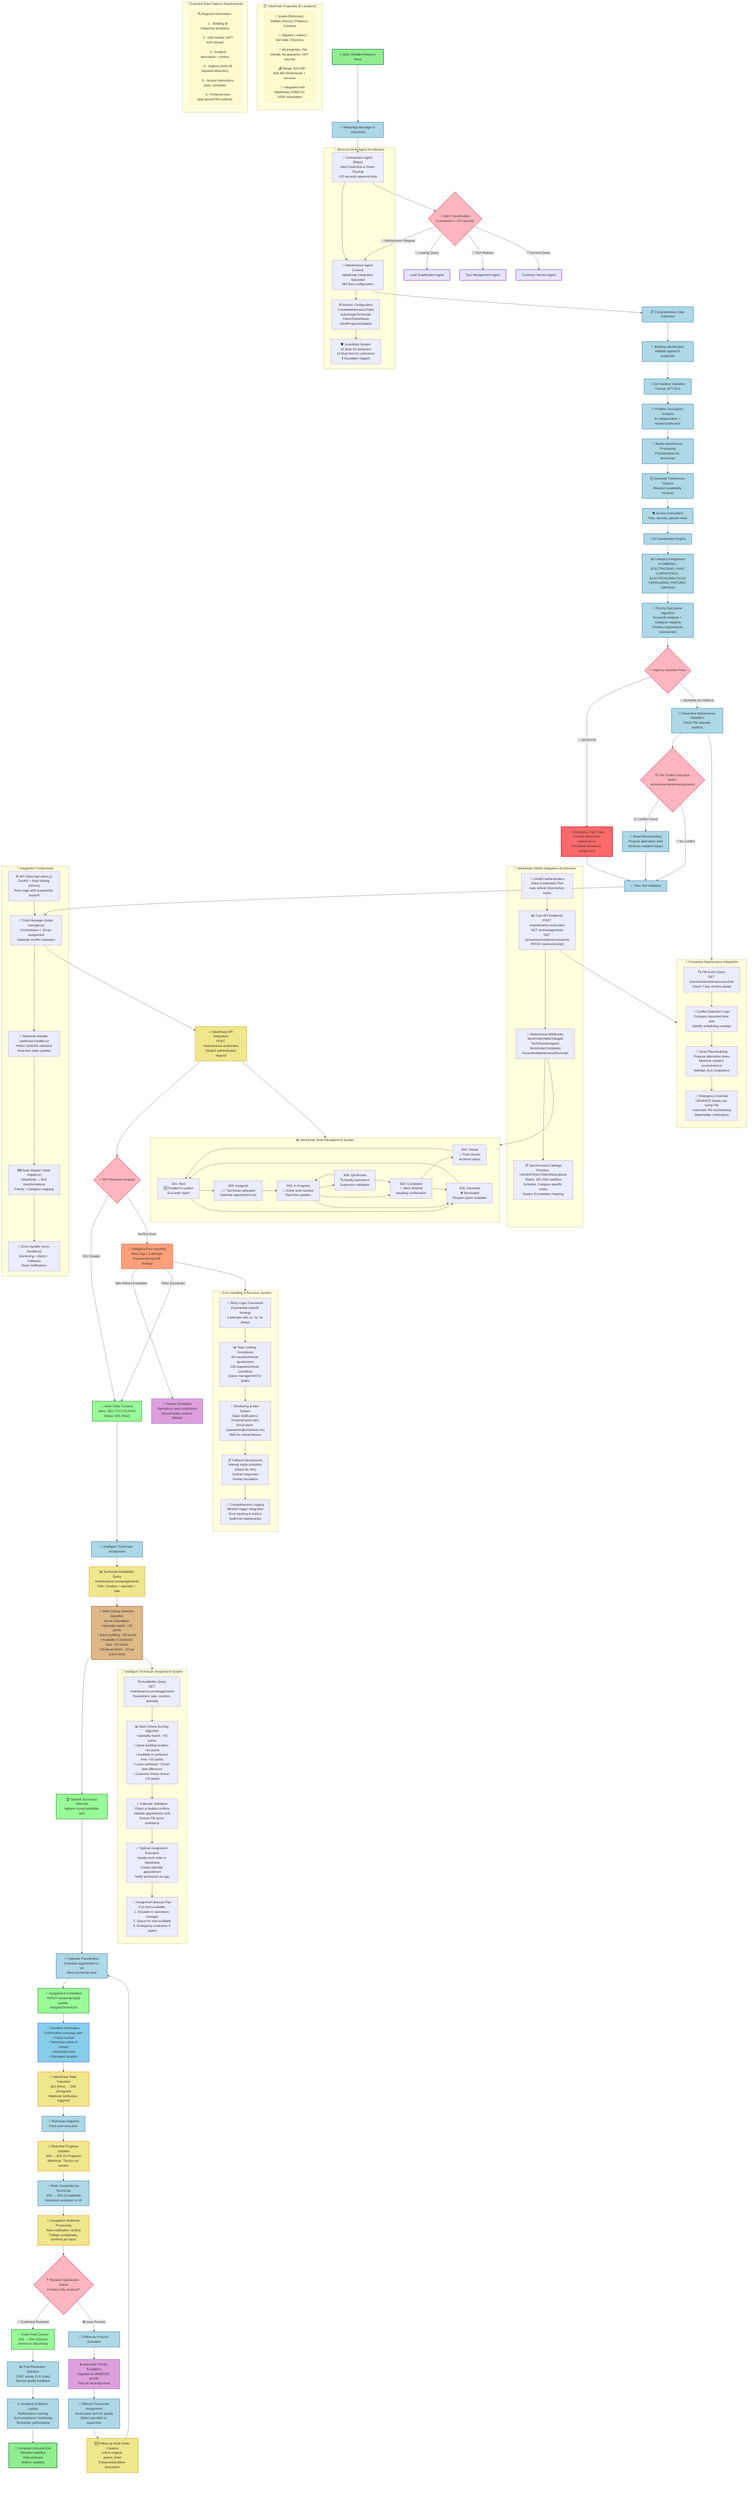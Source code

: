 flowchart TD
    subgraph Notes1["📋 UrbanHub Properties (8 Locations)"]
        direction TB
        note1["🏢 Josefa (Reforma) | Matilde (Roma) | Polanco | Condesa<br>
        🏢 Nápoles | Juárez | Del Valle | Doctores<br>
        📍 All properties: Pet-friendly, No guarantor, 24/7 security<br>
        💰 Range: $15,400 - $28,400 MXN/month + services<br>
        🔧 Integrated with ValueKeep CMMS for 100% automation"]
    end
    
    subgraph Notes2["📝 Essential Data Capture Requirements"]
        direction TB
        note2["🔍 Required Information:<br>
        1 - Building (8 UrbanHub locations)<br>
        2 - Unit number (APT-XXX format)<br>
        3 - Problem description + photos<br>
        4 - Urgency level (AI keyword detection)<br>
        5 - Access instructions (pets, schedule)<br>
        6 - Preferred time slots (avoid PM conflicts)"]
    end

    subgraph ValueKeep["🔧 ValueKeep CMMS Integration Architecture"]
        direction TB
        VK1["🔐 OAuth2 Authentication<br>Client Credentials Flow<br>Auto-refresh 5min before expiry"]
        VK2["📊 Core API Endpoints<br>POST /maintenance.workorders<br>GET /womanagements<br>GET /preventivemaintenancesevents<br>PATCH /workorders/{id}"]
        VK3["🔔 Bidirectional Webhooks<br>WorkOrderStateChanged<br>TechnicianAssigned<br>WorkOrderCompleted<br>PreventiveMaintenanceReminder"]
        VK4["📋 Synchronized Catalogs<br>Priorities: URGENTE|ALTO|NORMAL|BAJA<br>States: S01-S09 workflow<br>Activities: Category-specific codes<br>Assets: 8 properties mapping"]
        VK1 --> VK2 --> VK3 --> VK4
    end

    subgraph BirdAI["🤖 Bird.com Multi-Agent Architecture"]
        direction TB
        BA1["🚦 Orchestrator Agent (Maya)<br>Intent Detection & Smart Routing<br><20 seconds response time"]
        BA2["🔧 Maintenance Agent (Carlos)<br>ValueKeep Integration Specialist<br>582 lines configuration"]
        BA3["⚙️ Actions Configuration<br>CreateMaintenanceTicket<br>AutoAssignTechnician<br>CheckTicketStatus<br>SendProgressUpdates"]
        BA4["🛡️ Guardrails System<br>10 Must Do behaviors<br>10 Must Not Do restrictions<br>8 Escalation triggers"]
        BA1 --> BA2 --> BA3 --> BA4
    end

    subgraph Integration["🔌 Integration Components"]
        direction TB
        INT1["🌐 API Client (api-client.js)<br>OAuth2 + Rate limiting (60/min)<br>Retry logic with exponential backoff"]
        INT2["🎫 Ticket Manager (ticket-manager.js)<br>Orchestration + Smart assignment<br>Calendar conflict resolution"]
        INT3["🔔 Webhook Handler (webhook-handler.js)<br>HMAC-SHA256 validation<br>Real-time state updates"]
        INT4["🗺️ State Mapper (state-mapper.js)<br>ValueKeep ↔ Bird transformations<br>Priority + Category mapping"]
        INT5["🚨 Error Handler (error-handler.js)<br>Monitoring + Alerts + Fallbacks<br>Slack notifications"]
        INT1 --> INT2 --> INT3 --> INT4 --> INT5
    end

    A["🚀 Start: Resident Reports Issue"] --> B["📱 WhatsApp Message to UrbanHub"]
    B --> BA1
    BA1 --> C{"🎯 Intent Classification<br>AI-powered in <20 seconds"}
    C -->|🔧 Maintenance Request| BA2
    C -->|💼 Leasing Query| CS1["Lead Qualification Agent"]
    C -->|📅 Tour Request| CS2["Tour Management Agent"]
    C -->|❓ General Query| CS3["Customer Service Agent"]
    
    BA2 --> D["📋 Comprehensive Data Collection"]
    D --> E["🏢 Building Identification<br>Validate against 8 properties"]
    E --> F["🚪 Unit Number Validation<br>Format: APT-XXX"]  
    F --> G["📝 Problem Description Analysis<br>AI categorization + keyword detection"]
    G --> H["📸 Media Attachments Processing<br>Photos/videos for technician"]
    H --> I["🕐 Schedule Preferences Capture<br>Resident availability windows"]
    I --> J["🐕 Access Instructions<br>Pets, security, special notes"]
    
    J --> K["🤖 AI Classification Engine"]
    K --> L["📊 Category Assignment<br>PLOMERIA | ELECTRICIDAD | HVAC<br>CARPINTERIA | ELECTRODOMESTICOS<br>CERRAJERIA | PINTURA | LIMPIEZA"]
    L --> M["🚨 Priority Calculation Algorithm<br>Keywords analysis + Category mapping<br>Timeline requirements assessment"]
    
    M --> N{"⚡ Urgency Decision Point"}
    N -->|🚨 URGENTE| O["🚨 Emergency Fast Track<br>Override preventive maintenance<br>Immediate technician assignment"]
    N -->|📅 NORMAL/ALTA/BAJA| P["📅 Preventive Maintenance Validation<br>Check PM calendar conflicts"]
    
    P --> Q{"🔍 PM Conflict Detection<br>Query /preventivemaintenancesevents"}
    Q -->|⚠️ Conflict Found| R["📅 Smart Rescheduling<br>Propose alternative slots<br>Minimize resident impact"]
    Q -->|✅ No Conflict| S["✅ Time Slot Validated"]
    R --> S
    O --> S
    
    S --> INT2
    INT2 --> T["🔧 ValueKeep API Integration<br>POST /maintenance.workorders<br>OAuth2 authenticated request"]
    T --> U{"✅ API Response Analysis"}
    U -->|201 Created| V["🎫 Work Order Created<br>Store: WO-YYYY-XXXXXX<br>Status: S01 (New)"]
    U -->|4xx/5xx Error| W["🔄 Intelligent Error Handling<br>Retry logic: 3 attempts<br>Exponential backoff strategy"]
    W -->|Max Retries Exceeded| X["🚨 Human Escalation<br>Operations team notification<br>Manual ticket creation fallback"]
    W -->|Retry Successful| V
    
    V --> Y["👥 Intelligent Technician Assignment"]
    Y --> Z["📊 Technician Availability Query<br>/maintenance.womanagements<br>Filter: location + specialty + date"]
    Z --> AA["🎯 Multi-Criteria Selection Algorithm<br>Score Calculation:<br>• Specialty match: +30 points<br>• Same building: +20 points<br>• Available in preferred time: +25 points<br>• Workload factor: -10 per active ticket"]
    AA --> BB["🏆 Optimal Technician Selected<br>Highest scored available tech"]
    BB --> CC["📅 Calendar Coordination<br>Schedule appointment in VK<br>Block technician time"]
    
    CC --> DD["✅ Assignment Completed<br>PATCH /workorders/{id}<br>Update: assignedTechnician"]
    DD --> EE["📨 Resident Notification<br>Confirmation message with:<br>• Ticket number<br>• Technician name & contact<br>• Scheduled time<br>• Estimated duration"]
    EE --> FF["🔔 ValueKeep State Transition<br>S01 (New) → S09 (Assigned)<br>Webhook notification triggered"]
    
    FF --> GG["🚛 Technician Dispatch<br>Field work execution"]
    GG --> HH["🔔 Real-time Progress Updates<br>S09 → S02 (In Progress)<br>Webhook: 'Técnico en camino'"]
    HH --> II["✅ Work Completion by Technician<br>S02 → S03 (Completed)<br>Document resolution in VK"]
    
    II --> JJ["🔔 Completion Webhook Processing<br>Auto-notification via Bird<br>'Trabajo completado, confirma por favor'"]
    JJ --> KK{"❓ Resident Satisfaction Check<br>Problem fully resolved?"}
    KK -->|✅ Confirmed Resolved| LL["✅ Ticket Final Closure<br>S03 → S04 (Closed)<br>Archive in ValueKeep"]
    KK -->|❌ Issue Persists| MM["🔄 Follow-up Protocol Activation"]
    
    MM --> NN["⬆️ Automatic Priority Escalation<br>Upgrade to URGENTE priority<br>Flag as recurring issue"]
    NN --> OO["👥 Different Technician Assignment<br>Avoid same tech for quality<br>Select specialist or supervisor"]
    OO --> PP["🆕 Follow-up Work Order Creation<br>Link to original: parent_ticket<br>Enhanced problem description"]
    PP --> CC
    
    LL --> QQ["📊 Post-Resolution Activities<br>CSAT survey (1-5 scale)<br>Service quality feedback"]
    QQ --> RR["📈 Analytics & Metrics Update<br>Performance tracking<br>SLA compliance monitoring<br>Technician performance"]
    RR --> SS["🎯 Complete Lifecycle End<br>Resident satisfied<br>Data archived<br>Metrics updated"]

    subgraph ErrorHandling["🚨 Error Handling & Recovery System"]
        direction TB
        EH1["🔄 Retry Logic Framework<br>Exponential backoff strategy<br>3 attempts with 1s, 2s, 4s delays"]
        EH2["📊 Rate Limiting Compliance<br>60 requests/minute (production)<br>100 requests/minute (sandbox)<br>Queue management for peaks"]
        EH3["🚨 Monitoring & Alert System<br>Slack notifications (#maintenance-dev)<br>Email alerts (operations@urbanhub.mx)<br>SMS for critical failures"]
        EH4["📋 Fallback Mechanisms<br>Manual mode activation<br>Queue for retry<br>Cached responses<br>Human escalation"]
        EH5["📝 Comprehensive Logging<br>Winston logger integration<br>Error tracking & metrics<br>Audit trail maintenance"]
        EH1 --> EH2 --> EH3 --> EH4 --> EH5
    end

    subgraph StateFlow["📊 ValueKeep State Management System"]
        direction LR
        S01["S01: New<br>🆕 Created in system<br>SLA timer starts"]
        S09["S09: Assigned<br>👨‍🔧 Technician allocated<br>Calendar appointment set"]
        S02["S02: In Progress<br>🔧 Active work session<br>Real-time updates"]
        S08["S08: QA Review<br>🔍 Quality assurance<br>Supervisor validation"]
        S03["S03: Completed<br>✅ Work finished<br>Awaiting confirmation"]
        S04["S04: Closed<br>🏁 Final closure<br>Archived status"]
        S05["S05: Canceled<br>❌ Terminated<br>Reopen option available"]
        
        S01 --> S09
        S09 --> S02
        S02 --> S03
        S02 --> S08
        S08 --> S03
        S08 --> S02
        S03 --> S04
        S01 --> S05
        S02 --> S05
        S03 --> S05
        S04 --> S01
        S05 --> S01
    end

    subgraph TechAssignment["👥 Intelligent Technician Assignment System"]
        direction TB
        TA1["🔍 Availability Query<br>GET /maintenance.womanagements<br>Parameters: date, location, specialty"]
        TA2["📊 Multi-Criteria Scoring Algorithm<br>• Specialty match: +30 points<br>• Same building location: +20 points<br>• Available in preferred time: +25 points<br>• Lower workload: +10 per task difference<br>• Customer history bonus: +15 points"]
        TA3["📅 Calendar Validation<br>Check schedule conflicts<br>Validate appointment slots<br>Ensure PM event avoidance"]
        TA4["✅ Optimal Assignment Execution<br>Update work order in ValueKeep<br>Create calendar appointment<br>Notify technician via app"]
        TA5["🔄 Assignment Backup Plan<br>If no tech available:<br>1. Escalate to operations manager<br>2. Queue for next available<br>3. Emergency contractor if urgent"]
        TA1 --> TA2 --> TA3 --> TA4 --> TA5
    end

    subgraph PMConflicts["📅 Preventive Maintenance Integration"]
        direction TB
        PM1["🔍 PM Event Query<br>GET /preventivemaintenancesevents<br>Check 7-day window ahead"]
        PM2["⚡ Conflict Detection Logic<br>Compare requested time slots<br>Identify scheduling overlaps"]
        PM3["📅 Smart Rescheduling<br>Propose alternative times<br>Minimize resident inconvenience<br>Maintain SLA compliance"]
        PM4["🚨 Emergency Override<br>URGENTE tickets can bump PM<br>Automatic PM rescheduling<br>Stakeholder notifications"]
        PM1 --> PM2 --> PM3 --> PM4
    end

    %% Enhanced connections
    W --> ErrorHandling
    T --> StateFlow
    AA --> TechAssignment
    VK3 --> StateFlow
    P --> PMConflicts
    VK2 --> PMConflicts

    %% Enhanced styling
    note1:::notes
    note2:::notes
    A:::startEnd
    B:::process
    C:::decision
    D:::process
    E:::process
    F:::process
    G:::process
    H:::process
    I:::process
    J:::process
    K:::process
    L:::process
    M:::process
    N:::decision
    O:::urgent
    P:::process
    Q:::decision
    R:::process
    S:::process
    T:::api
    U:::decision
    V:::success
    W:::error
    X:::escalation
    Y:::process
    Z:::api
    AA:::algorithm
    BB:::success
    CC:::process
    DD:::success
    EE:::notification
    FF:::webhook
    GG:::process
    HH:::webhook
    II:::process
    JJ:::webhook
    KK:::decision
    LL:::success
    MM:::process
    NN:::escalation
    OO:::process
    PP:::api
    QQ:::process
    RR:::process
    SS:::startEnd
    CS1:::agent
    CS2:::agent
    CS3:::agent

    classDef startEnd fill:#90EE90,stroke:#2E8B57,stroke-width:3px
    classDef process fill:#ADD8E6,stroke:#4682B4,stroke-width:2px
    classDef decision fill:#FFB6C1,stroke:#DC143C,stroke-width:2px
    classDef api fill:#F0E68C,stroke:#DAA520,stroke-width:2px
    classDef urgent fill:#FF6B6B,stroke:#DC143C,stroke-width:3px
    classDef success fill:#98FB98,stroke:#228B22,stroke-width:2px
    classDef error fill:#FFA07A,stroke:#CD5C5C,stroke-width:2px
    classDef escalation fill:#DDA0DD,stroke:#9370DB,stroke-width:2px
    classDef notification fill:#87CEEB,stroke:#4169E1,stroke-width:2px
    classDef webhook fill:#F0E68C,stroke:#FF8C00,stroke-width:2px
    classDef algorithm fill:#DEB887,stroke:#A0522D,stroke-width:2px
    classDef agent fill:#E6E6FA,stroke:#8A2BE2,stroke-width:2px
    classDef notes fill:#FFFACD,stroke:#DDD,stroke-width:1px